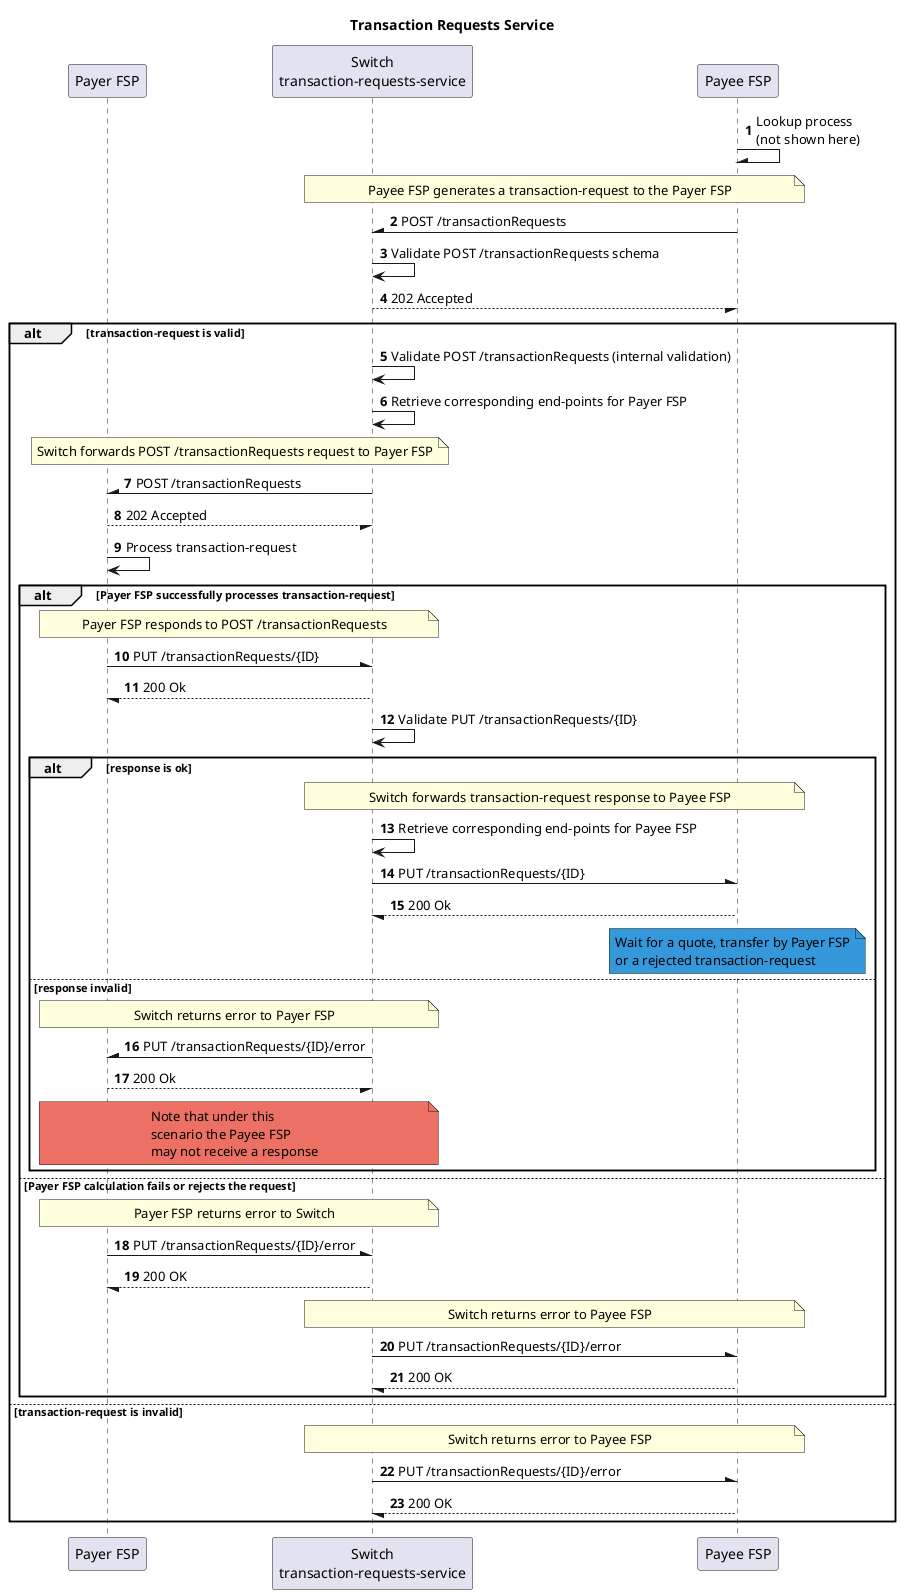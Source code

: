 /'*****
 License
 --------------
 Copyright © 2017 Bill & Melinda Gates Foundation
 The Mojaloop files are made available by the Bill & Melinda Gates Foundation under the Apache License, Version 2.0 (the "License") and you may not use these files except in compliance with the License. You may obtain a copy of the License at
 http://www.apache.org/licenses/LICENSE-2.0
 Unless required by applicable law or agreed to in writing, the Mojaloop files are distributed on an "AS IS" BASIS, WITHOUT WARRANTIES OR CONDITIONS OF ANY KIND, either express or implied. See the License for the specific language governing permissions and limitations under the License.
 Contributors
 --------------
 This is the official list of the Mojaloop project contributors for this file.
 Names of the original copyright holders (individuals or organizations)
 should be listed with a '*' in the first column. People who have
 contributed from an organization can be listed under the organization
 that actually holds the copyright for their contributions (see the
 Gates Foundation organization for an example). Those individuals should have
 their names indented and be marked with a '-'. Email address can be added
 optionally within square brackets <email>.
 * Gates Foundation
 - Name Surname <name.surname@gatesfoundation.com>

 * Sam Kummary <sam@modusbox.com>
 --------------
 ******'/


@startuml
Title Transaction Requests Service
participant "Payer FSP"
participant "Switch\ntransaction-requests-service" as Switch
participant "Payee FSP"

autonumber
"Payee FSP" -\ "Payee FSP": Lookup process\n(not shown here)
note over "Payee FSP", Switch: Payee FSP generates a transaction-request to the Payer FSP
"Payee FSP" -\ Switch: POST /transactionRequests
Switch -> Switch: Validate POST /transactionRequests schema
Switch --/ "Payee FSP": 202 Accepted

alt transaction-request is valid
    
    Switch -> Switch: Validate POST /transactionRequests (internal validation)
    Switch -> Switch: Retrieve corresponding end-points for Payer FSP
    note over Switch, "Payer FSP": Switch forwards POST /transactionRequests request to Payer FSP
    Switch -\ "Payer FSP": POST /transactionRequests
    "Payer FSP" --/ Switch: 202 Accepted
    "Payer FSP" -> "Payer FSP": Process transaction-request
    
    alt Payer FSP successfully processes transaction-request
    
        note over "Payer FSP", Switch: Payer FSP responds to POST /transactionRequests
        "Payer FSP" -\ Switch: PUT /transactionRequests/{ID}
        Switch --/ "Payer FSP": 200 Ok
        
        Switch -> Switch: Validate PUT /transactionRequests/{ID}
        
        alt response is ok
        
            note over Switch, "Payee FSP": Switch forwards transaction-request response to Payee FSP
            Switch -> Switch: Retrieve corresponding end-points for Payee FSP
            
            Switch -\ "Payee FSP": PUT /transactionRequests/{ID}
            "Payee FSP" --/ Switch: 200 Ok
            
            note over "Payee FSP" #3498db: Wait for a quote, transfer by Payer FSP\nor a rejected transaction-request
        else response invalid
        
            note over Switch, "Payer FSP": Switch returns error to Payer FSP
        
            Switch -\ "Payer FSP": PUT /transactionRequests/{ID}/error
            "Payer FSP" --/ Switch : 200 Ok
            
            note over Switch, "Payer FSP" #ec7063: Note that under this\nscenario the Payee FSP\nmay not receive a response
        
        end
    else Payer FSP calculation fails or rejects the request
    
        note over "Payer FSP", Switch: Payer FSP returns error to Switch
    
        "Payer FSP" -\ Switch: PUT /transactionRequests/{ID}/error
        Switch --/ "Payer FSP": 200 OK
        
        note over "Payee FSP", Switch: Switch returns error to Payee FSP
        
        Switch -\ "Payee FSP": PUT /transactionRequests/{ID}/error
        "Payee FSP" --/ Switch: 200 OK
    
    end
else transaction-request is invalid
    note over "Payee FSP", Switch: Switch returns error to Payee FSP
    Switch -\ "Payee FSP": PUT /transactionRequests/{ID}/error
    "Payee FSP" --/ Switch: 200 OK
end
@enduml

